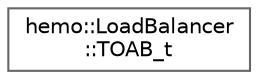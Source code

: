 digraph "Graphical Class Hierarchy"
{
 // LATEX_PDF_SIZE
  bgcolor="transparent";
  edge [fontname=Helvetica,fontsize=10,labelfontname=Helvetica,labelfontsize=10];
  node [fontname=Helvetica,fontsize=10,shape=box,height=0.2,width=0.4];
  rankdir="LR";
  Node0 [id="Node000000",label="hemo::LoadBalancer\l::TOAB_t",height=0.2,width=0.4,color="grey40", fillcolor="white", style="filled",URL="$structhemo_1_1LoadBalancer_1_1TOAB__t.html",tooltip=" "];
}
